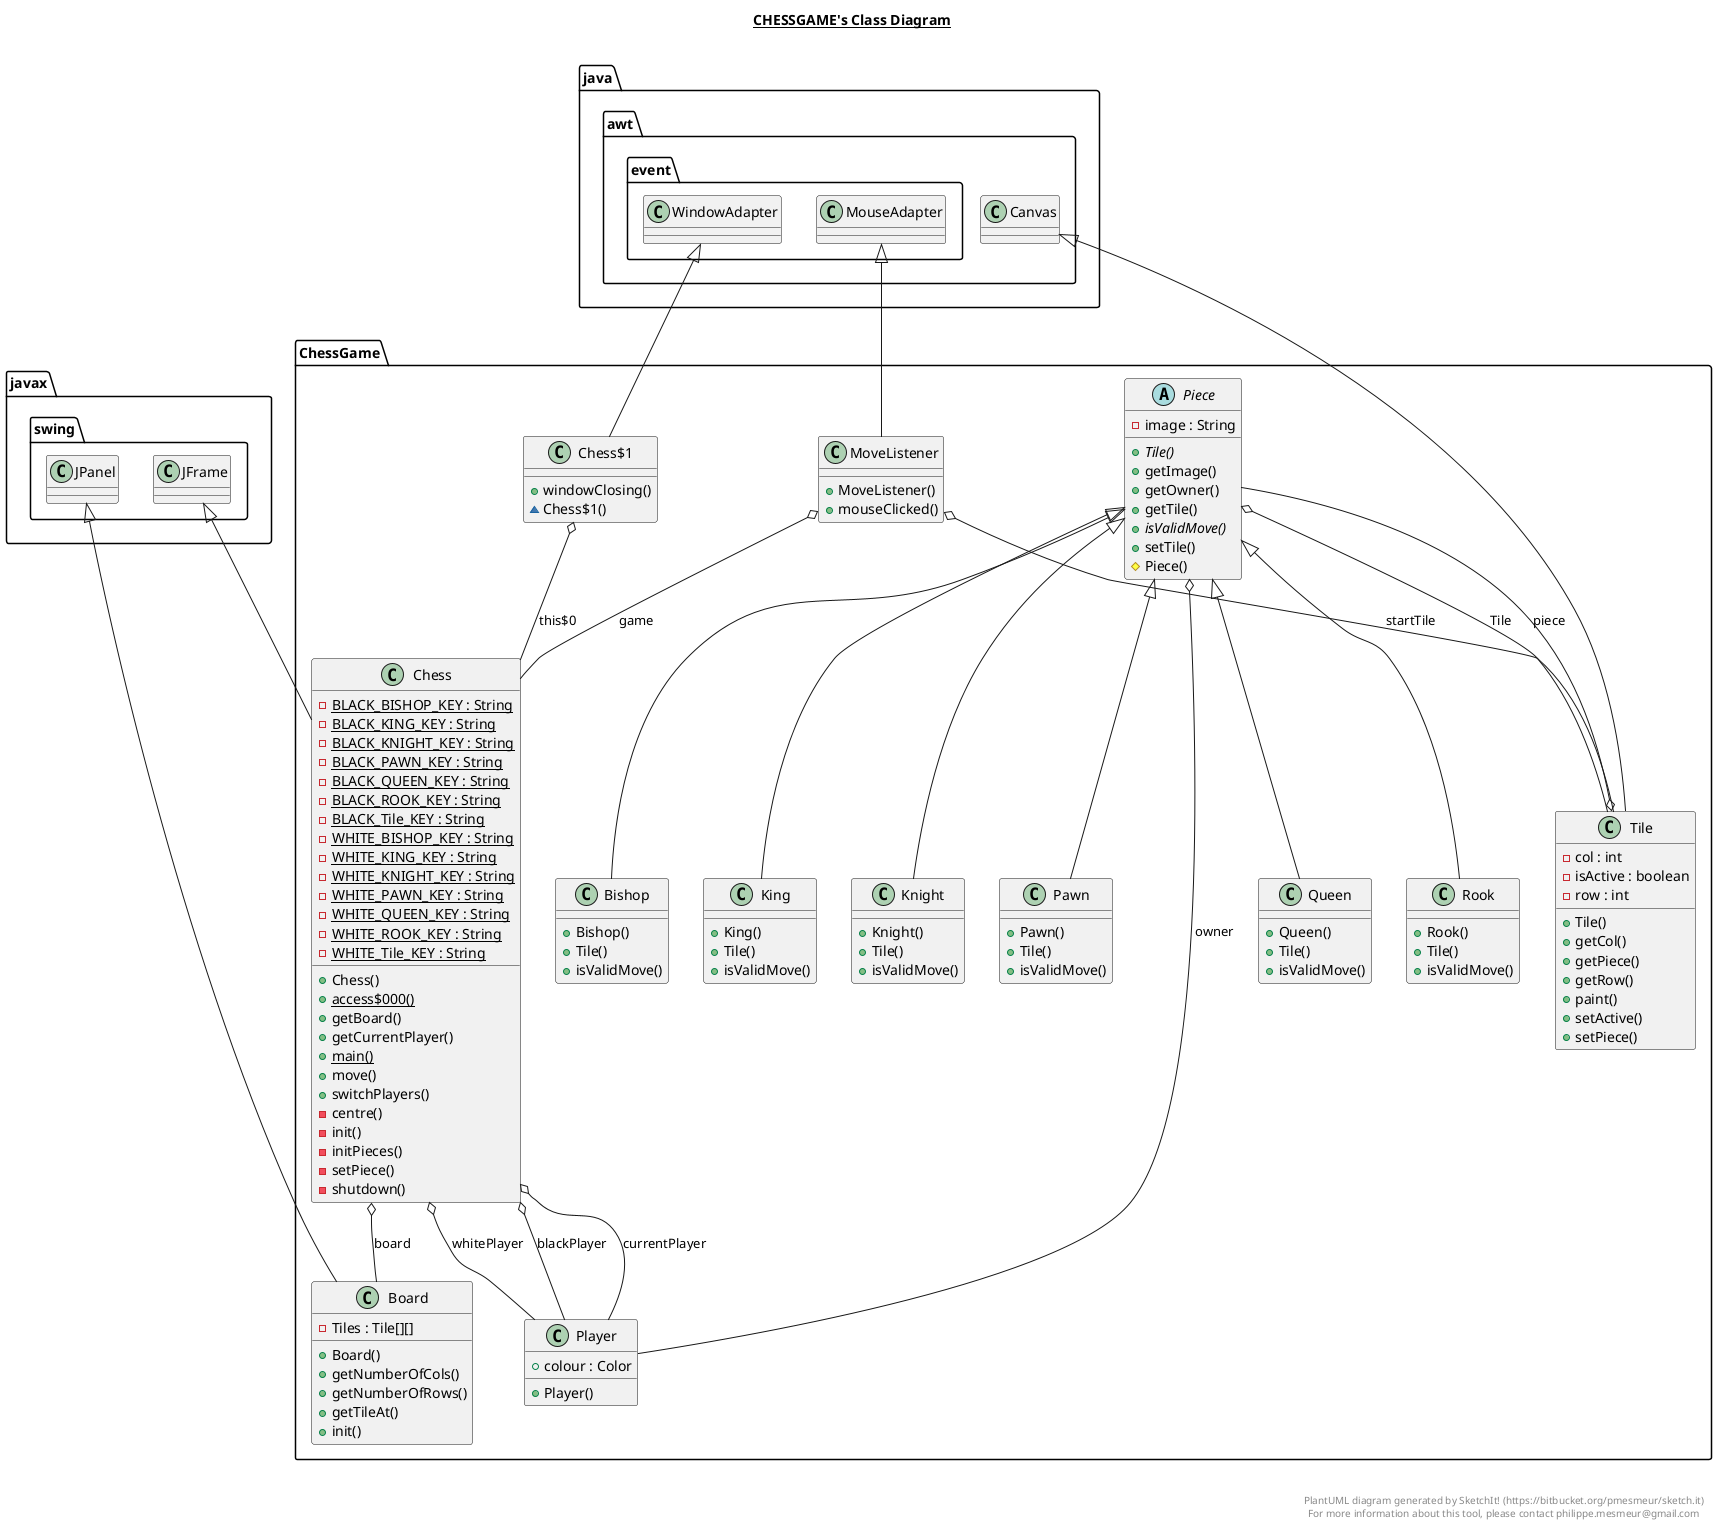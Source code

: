 @startuml

title __CHESSGAME's Class Diagram__\n

  namespace ChessGame {
    class ChessGame.Bishop {
        + Bishop()
        + Tile()
        + isValidMove()
    }
  }
  

  namespace ChessGame {
    class ChessGame.Board {
        - Tiles : Tile[][]
        + Board()
        + getNumberOfCols()
        + getNumberOfRows()
        + getTileAt()
        + init()
    }
  }
  

  namespace ChessGame {
    class ChessGame.Chess {
        {static} - BLACK_BISHOP_KEY : String
        {static} - BLACK_KING_KEY : String
        {static} - BLACK_KNIGHT_KEY : String
        {static} - BLACK_PAWN_KEY : String
        {static} - BLACK_QUEEN_KEY : String
        {static} - BLACK_ROOK_KEY : String
        {static} - BLACK_Tile_KEY : String
        {static} - WHITE_BISHOP_KEY : String
        {static} - WHITE_KING_KEY : String
        {static} - WHITE_KNIGHT_KEY : String
        {static} - WHITE_PAWN_KEY : String
        {static} - WHITE_QUEEN_KEY : String
        {static} - WHITE_ROOK_KEY : String
        {static} - WHITE_Tile_KEY : String
        + Chess()
        {static} + access$000()
        + getBoard()
        + getCurrentPlayer()
        {static} + main()
        + move()
        + switchPlayers()
        - centre()
        - init()
        - initPieces()
        - setPiece()
        - shutdown()
    }
  }
  

  namespace ChessGame {
    class ChessGame.Chess$1 {
        + windowClosing()
        ~ Chess$1()
    }
  }
  

  namespace ChessGame {
    class ChessGame.King {
        + King()
        + Tile()
        + isValidMove()
    }
  }
  

  namespace ChessGame {
    class ChessGame.Knight {
        + Knight()
        + Tile()
        + isValidMove()
    }
  }
  

  namespace ChessGame {
    class ChessGame.MoveListener {
        + MoveListener()
        + mouseClicked()
    }
  }
  

  namespace ChessGame {
    class ChessGame.Pawn {
        + Pawn()
        + Tile()
        + isValidMove()
    }
  }
  

  namespace ChessGame {
    abstract class ChessGame.Piece {
        - image : String
        {abstract} + Tile()
        + getImage()
        + getOwner()
        + getTile()
        {abstract} + isValidMove()
        + setTile()
        # Piece()
    }
  }
  

  namespace ChessGame {
    class ChessGame.Player {
        + colour : Color
        + Player()
    }
  }
  

  namespace ChessGame {
    class ChessGame.Queen {
        + Queen()
        + Tile()
        + isValidMove()
    }
  }
  

  namespace ChessGame {
    class ChessGame.Rook {
        + Rook()
        + Tile()
        + isValidMove()
    }
  }
  

  namespace ChessGame {
    class ChessGame.Tile {
        - col : int
        - isActive : boolean
        - row : int
        + Tile()
        + getCol()
        + getPiece()
        + getRow()
        + paint()
        + setActive()
        + setPiece()
    }
  }
  

  ChessGame.Bishop -up-|> ChessGame.Piece
  ChessGame.Board -up-|> javax.swing.JPanel
  ChessGame.Chess -up-|> javax.swing.JFrame
  ChessGame.Chess o-- ChessGame.Player : blackPlayer
  ChessGame.Chess o-- ChessGame.Board : board
  ChessGame.Chess o-- ChessGame.Player : currentPlayer
  ChessGame.Chess o-- ChessGame.Player : whitePlayer
  ChessGame.Chess$1 -up-|> java.awt.event.WindowAdapter
  ChessGame.Chess$1 o-- ChessGame.Chess : this$0
  ChessGame.King -up-|> ChessGame.Piece
  ChessGame.Knight -up-|> ChessGame.Piece
  ChessGame.MoveListener -up-|> java.awt.event.MouseAdapter
  ChessGame.MoveListener o-- ChessGame.Chess : game
  ChessGame.MoveListener o-- ChessGame.Tile : startTile
  ChessGame.Pawn -up-|> ChessGame.Piece
  ChessGame.Piece o-- ChessGame.Tile : Tile
  ChessGame.Piece o-- ChessGame.Player : owner
  ChessGame.Queen -up-|> ChessGame.Piece
  ChessGame.Rook -up-|> ChessGame.Piece
  ChessGame.Tile -up-|> java.awt.Canvas
  ChessGame.Tile o-- ChessGame.Piece : piece


right footer


PlantUML diagram generated by SketchIt! (https://bitbucket.org/pmesmeur/sketch.it)
For more information about this tool, please contact philippe.mesmeur@gmail.com
endfooter

@enduml
